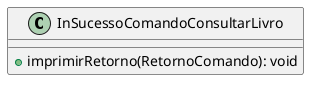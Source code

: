 @startuml

class InSucessoComandoConsultarLivro  {

    + imprimirRetorno(RetornoComando): void
}

@enduml